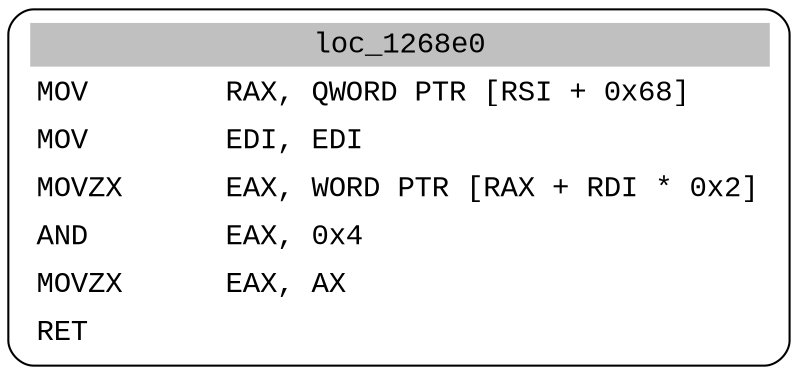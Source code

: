 digraph asm_graph {
1941 [
shape="Mrecord" fontname="Courier New"label =<<table border="0" cellborder="0" cellpadding="3"><tr><td align="center" colspan="2" bgcolor="grey">loc_1268e0</td></tr><tr><td align="left">MOV        RAX, QWORD PTR [RSI + 0x68]</td></tr><tr><td align="left">MOV        EDI, EDI</td></tr><tr><td align="left">MOVZX      EAX, WORD PTR [RAX + RDI * 0x2]</td></tr><tr><td align="left">AND        EAX, 0x4</td></tr><tr><td align="left">MOVZX      EAX, AX</td></tr><tr><td align="left">RET        </td></tr></table>> ];
}